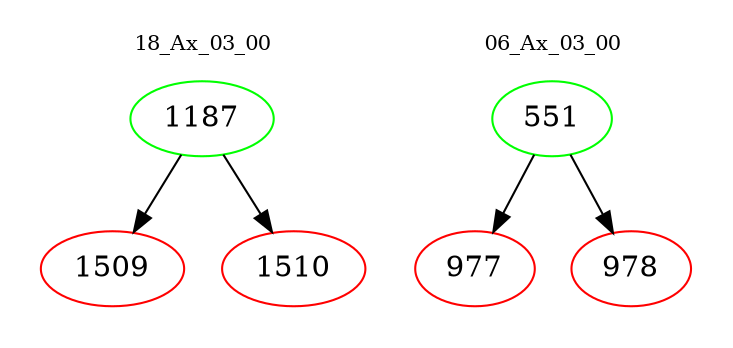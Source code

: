 digraph{
subgraph cluster_0 {
color = white
label = "18_Ax_03_00";
fontsize=10;
T0_1187 [label="1187", color="green"]
T0_1187 -> T0_1509 [color="black"]
T0_1509 [label="1509", color="red"]
T0_1187 -> T0_1510 [color="black"]
T0_1510 [label="1510", color="red"]
}
subgraph cluster_1 {
color = white
label = "06_Ax_03_00";
fontsize=10;
T1_551 [label="551", color="green"]
T1_551 -> T1_977 [color="black"]
T1_977 [label="977", color="red"]
T1_551 -> T1_978 [color="black"]
T1_978 [label="978", color="red"]
}
}

